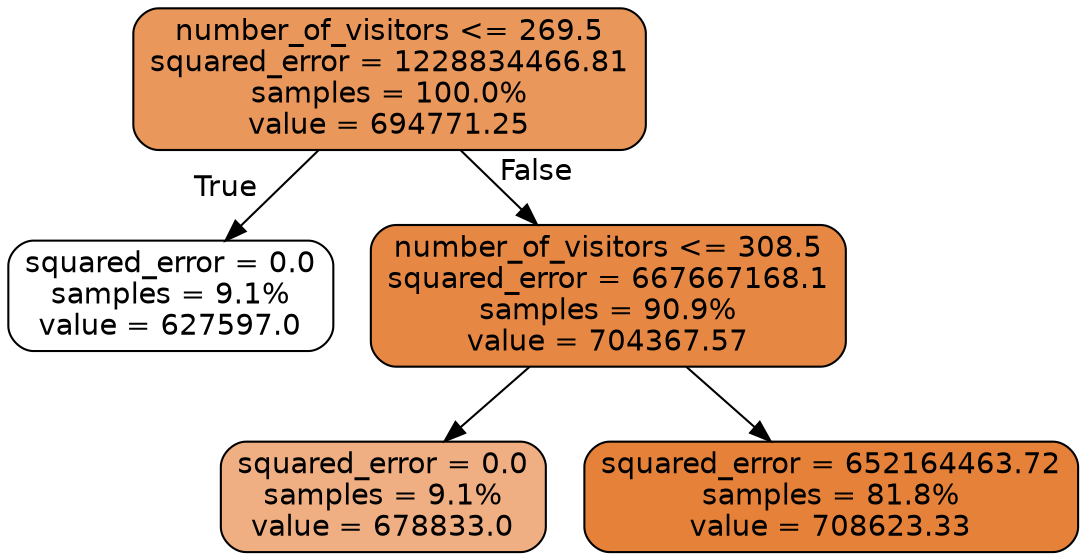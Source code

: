 digraph Tree {
node [shape=box, style="filled, rounded", color="black", fontname="helvetica"] ;
edge [fontname="helvetica"] ;
0 [label="number_of_visitors <= 269.5\nsquared_error = 1228834466.81\nsamples = 100.0%\nvalue = 694771.25", fillcolor="#e9975b"] ;
1 [label="squared_error = 0.0\nsamples = 9.1%\nvalue = 627597.0", fillcolor="#ffffff"] ;
0 -> 1 [labeldistance=2.5, labelangle=45, headlabel="True"] ;
2 [label="number_of_visitors <= 308.5\nsquared_error = 667667168.1\nsamples = 90.9%\nvalue = 704367.57", fillcolor="#e68843"] ;
0 -> 2 [labeldistance=2.5, labelangle=-45, headlabel="False"] ;
3 [label="squared_error = 0.0\nsamples = 9.1%\nvalue = 678833.0", fillcolor="#efaf82"] ;
2 -> 3 ;
4 [label="squared_error = 652164463.72\nsamples = 81.8%\nvalue = 708623.33", fillcolor="#e58139"] ;
2 -> 4 ;
}
